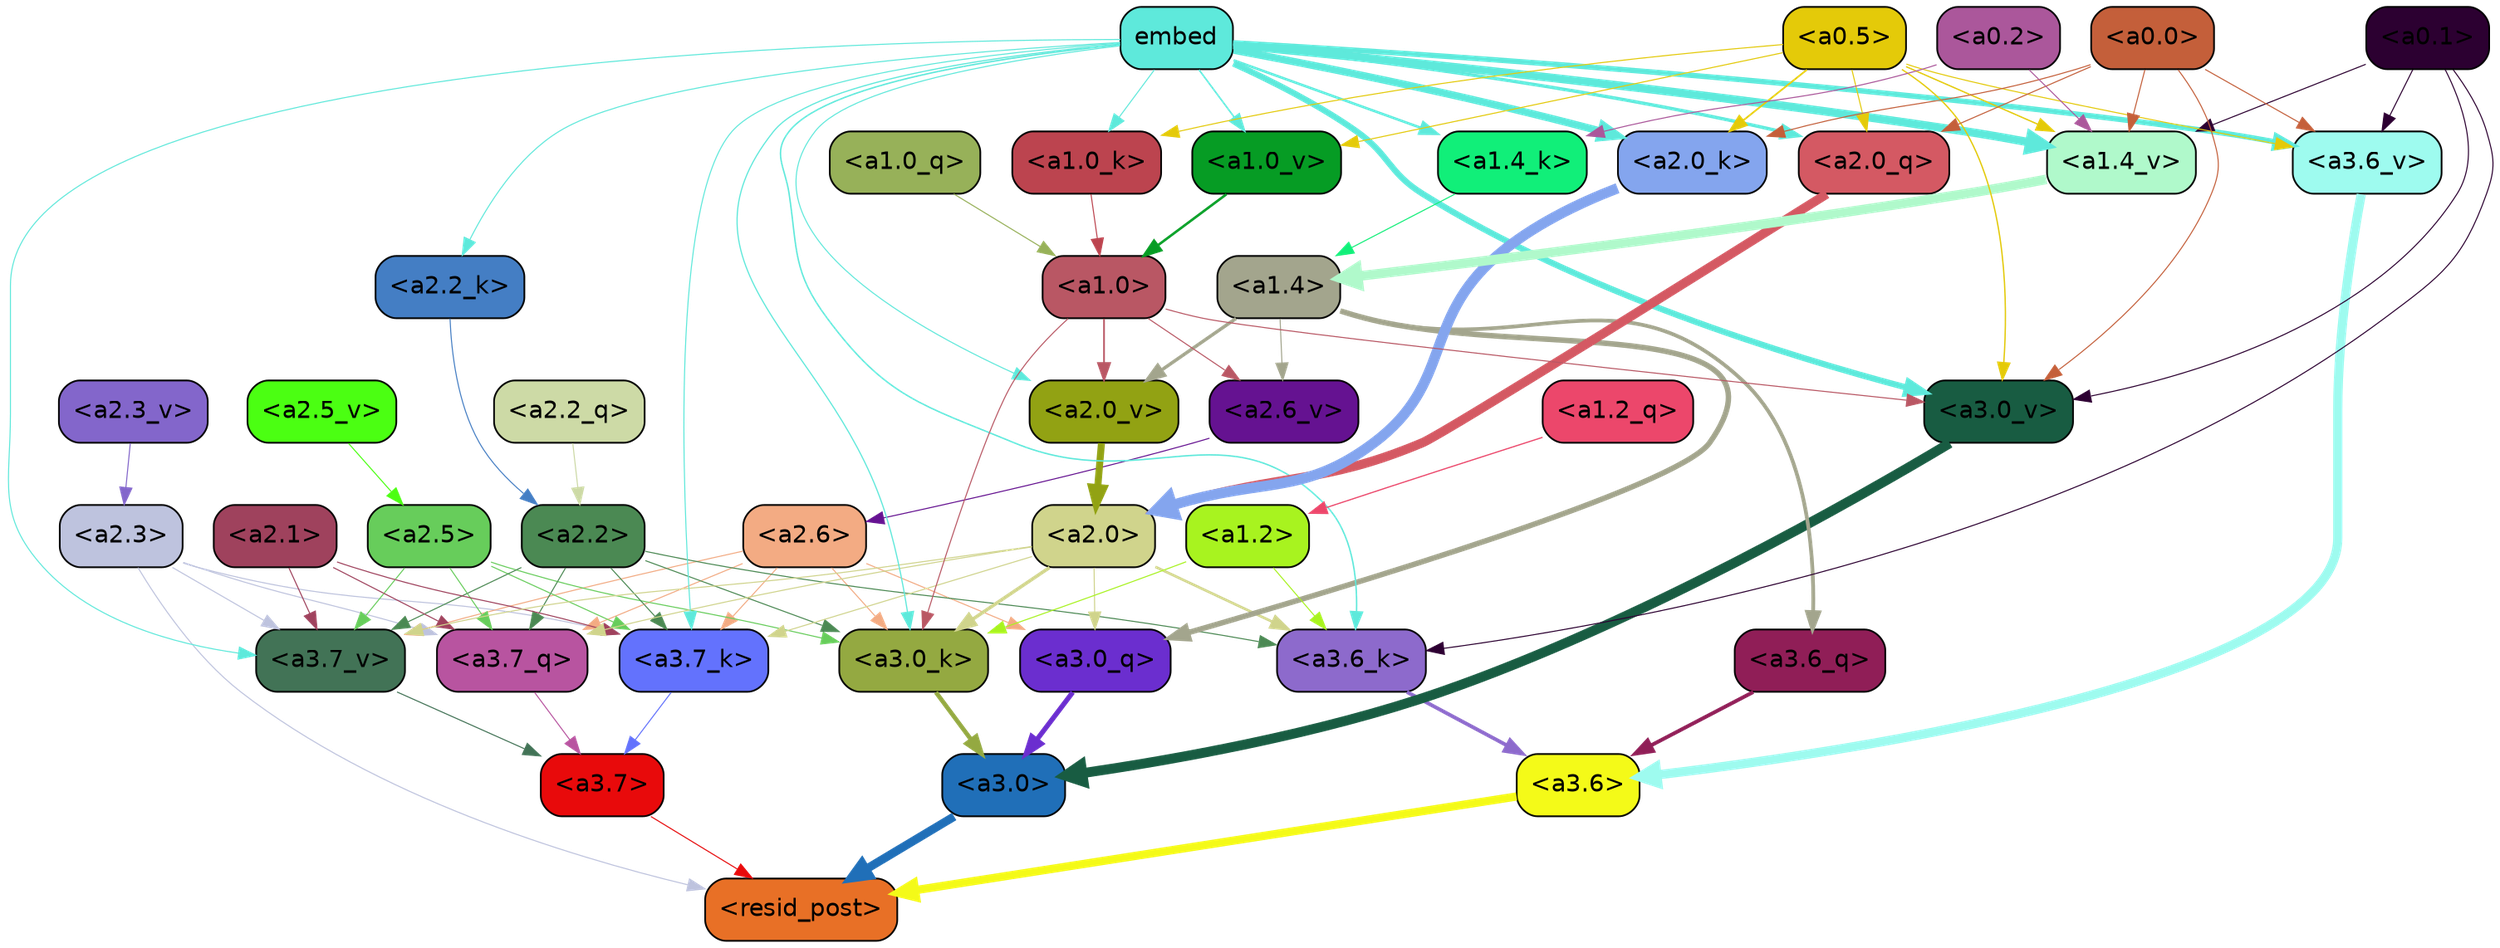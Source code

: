 strict digraph "" {
	graph [bgcolor=transparent,
		layout=dot,
		overlap=false,
		splines=true
	];
	"<a3.7>"	[color=black,
		fillcolor="#e80a0b",
		fontname=Helvetica,
		shape=box,
		style="filled, rounded"];
	"<resid_post>"	[color=black,
		fillcolor="#e87026",
		fontname=Helvetica,
		shape=box,
		style="filled, rounded"];
	"<a3.7>" -> "<resid_post>"	[color="#e80a0b",
		penwidth=0.6];
	"<a3.6>"	[color=black,
		fillcolor="#f4fa18",
		fontname=Helvetica,
		shape=box,
		style="filled, rounded"];
	"<a3.6>" -> "<resid_post>"	[color="#f4fa18",
		penwidth=4.7534414529800415];
	"<a3.0>"	[color=black,
		fillcolor="#206fb8",
		fontname=Helvetica,
		shape=box,
		style="filled, rounded"];
	"<a3.0>" -> "<resid_post>"	[color="#206fb8",
		penwidth=4.898576855659485];
	"<a2.3>"	[color=black,
		fillcolor="#bec3de",
		fontname=Helvetica,
		shape=box,
		style="filled, rounded"];
	"<a2.3>" -> "<resid_post>"	[color="#bec3de",
		penwidth=0.6];
	"<a3.7_q>"	[color=black,
		fillcolor="#b854a0",
		fontname=Helvetica,
		shape=box,
		style="filled, rounded"];
	"<a2.3>" -> "<a3.7_q>"	[color="#bec3de",
		penwidth=0.6];
	"<a3.7_k>"	[color=black,
		fillcolor="#6372fd",
		fontname=Helvetica,
		shape=box,
		style="filled, rounded"];
	"<a2.3>" -> "<a3.7_k>"	[color="#bec3de",
		penwidth=0.6];
	"<a3.7_v>"	[color=black,
		fillcolor="#427356",
		fontname=Helvetica,
		shape=box,
		style="filled, rounded"];
	"<a2.3>" -> "<a3.7_v>"	[color="#bec3de",
		penwidth=0.6];
	"<a3.7_q>" -> "<a3.7>"	[color="#b854a0",
		penwidth=0.6];
	"<a3.6_q>"	[color=black,
		fillcolor="#901e57",
		fontname=Helvetica,
		shape=box,
		style="filled, rounded"];
	"<a3.6_q>" -> "<a3.6>"	[color="#901e57",
		penwidth=2.160832464694977];
	"<a3.0_q>"	[color=black,
		fillcolor="#6b2ecf",
		fontname=Helvetica,
		shape=box,
		style="filled, rounded"];
	"<a3.0_q>" -> "<a3.0>"	[color="#6b2ecf",
		penwidth=2.870753765106201];
	"<a3.7_k>" -> "<a3.7>"	[color="#6372fd",
		penwidth=0.6];
	"<a3.6_k>"	[color=black,
		fillcolor="#8d6acc",
		fontname=Helvetica,
		shape=box,
		style="filled, rounded"];
	"<a3.6_k>" -> "<a3.6>"	[color="#8d6acc",
		penwidth=2.13908451795578];
	"<a3.0_k>"	[color=black,
		fillcolor="#94a941",
		fontname=Helvetica,
		shape=box,
		style="filled, rounded"];
	"<a3.0_k>" -> "<a3.0>"	[color="#94a941",
		penwidth=2.520303964614868];
	"<a3.7_v>" -> "<a3.7>"	[color="#427356",
		penwidth=0.6];
	"<a3.6_v>"	[color=black,
		fillcolor="#9efbef",
		fontname=Helvetica,
		shape=box,
		style="filled, rounded"];
	"<a3.6_v>" -> "<a3.6>"	[color="#9efbef",
		penwidth=5.297133803367615];
	"<a3.0_v>"	[color=black,
		fillcolor="#185c42",
		fontname=Helvetica,
		shape=box,
		style="filled, rounded"];
	"<a3.0_v>" -> "<a3.0>"	[color="#185c42",
		penwidth=5.680712580680847];
	"<a2.6>"	[color=black,
		fillcolor="#f3ab83",
		fontname=Helvetica,
		shape=box,
		style="filled, rounded"];
	"<a2.6>" -> "<a3.7_q>"	[color="#f3ab83",
		penwidth=0.6];
	"<a2.6>" -> "<a3.0_q>"	[color="#f3ab83",
		penwidth=0.6];
	"<a2.6>" -> "<a3.7_k>"	[color="#f3ab83",
		penwidth=0.6];
	"<a2.6>" -> "<a3.0_k>"	[color="#f3ab83",
		penwidth=0.6];
	"<a2.6>" -> "<a3.7_v>"	[color="#f3ab83",
		penwidth=0.6];
	"<a2.5>"	[color=black,
		fillcolor="#67cd5b",
		fontname=Helvetica,
		shape=box,
		style="filled, rounded"];
	"<a2.5>" -> "<a3.7_q>"	[color="#67cd5b",
		penwidth=0.6];
	"<a2.5>" -> "<a3.7_k>"	[color="#67cd5b",
		penwidth=0.6];
	"<a2.5>" -> "<a3.0_k>"	[color="#67cd5b",
		penwidth=0.6];
	"<a2.5>" -> "<a3.7_v>"	[color="#67cd5b",
		penwidth=0.6];
	"<a2.2>"	[color=black,
		fillcolor="#4b8953",
		fontname=Helvetica,
		shape=box,
		style="filled, rounded"];
	"<a2.2>" -> "<a3.7_q>"	[color="#4b8953",
		penwidth=0.6];
	"<a2.2>" -> "<a3.7_k>"	[color="#4b8953",
		penwidth=0.6];
	"<a2.2>" -> "<a3.6_k>"	[color="#4b8953",
		penwidth=0.6];
	"<a2.2>" -> "<a3.0_k>"	[color="#4b8953",
		penwidth=0.6];
	"<a2.2>" -> "<a3.7_v>"	[color="#4b8953",
		penwidth=0.6];
	"<a2.1>"	[color=black,
		fillcolor="#9f425d",
		fontname=Helvetica,
		shape=box,
		style="filled, rounded"];
	"<a2.1>" -> "<a3.7_q>"	[color="#9f425d",
		penwidth=0.6];
	"<a2.1>" -> "<a3.7_k>"	[color="#9f425d",
		penwidth=0.6];
	"<a2.1>" -> "<a3.7_v>"	[color="#9f425d",
		penwidth=0.6];
	"<a2.0>"	[color=black,
		fillcolor="#d0d48c",
		fontname=Helvetica,
		shape=box,
		style="filled, rounded"];
	"<a2.0>" -> "<a3.7_q>"	[color="#d0d48c",
		penwidth=0.6];
	"<a2.0>" -> "<a3.0_q>"	[color="#d0d48c",
		penwidth=0.6];
	"<a2.0>" -> "<a3.7_k>"	[color="#d0d48c",
		penwidth=0.6];
	"<a2.0>" -> "<a3.6_k>"	[color="#d0d48c",
		penwidth=1.4807794839143753];
	"<a2.0>" -> "<a3.0_k>"	[color="#d0d48c",
		penwidth=1.9436544477939606];
	"<a2.0>" -> "<a3.7_v>"	[color="#d0d48c",
		penwidth=0.6];
	"<a1.4>"	[color=black,
		fillcolor="#a3a58d",
		fontname=Helvetica,
		shape=box,
		style="filled, rounded"];
	"<a1.4>" -> "<a3.6_q>"	[color="#a3a58d",
		penwidth=2.1635248363018036];
	"<a1.4>" -> "<a3.0_q>"	[color="#a3a58d",
		penwidth=3.1362746953964233];
	"<a2.6_v>"	[color=black,
		fillcolor="#651291",
		fontname=Helvetica,
		shape=box,
		style="filled, rounded"];
	"<a1.4>" -> "<a2.6_v>"	[color="#a3a58d",
		penwidth=0.6];
	"<a2.0_v>"	[color=black,
		fillcolor="#92a213",
		fontname=Helvetica,
		shape=box,
		style="filled, rounded"];
	"<a1.4>" -> "<a2.0_v>"	[color="#a3a58d",
		penwidth=1.9271827340126038];
	embed	[color=black,
		fillcolor="#5ee9db",
		fontname=Helvetica,
		shape=box,
		style="filled, rounded"];
	embed -> "<a3.7_k>"	[color="#5ee9db",
		penwidth=0.6];
	embed -> "<a3.6_k>"	[color="#5ee9db",
		penwidth=0.8202246725559235];
	embed -> "<a3.0_k>"	[color="#5ee9db",
		penwidth=0.6771316379308701];
	embed -> "<a3.7_v>"	[color="#5ee9db",
		penwidth=0.6];
	embed -> "<a3.6_v>"	[color="#5ee9db",
		penwidth=3.067279100418091];
	embed -> "<a3.0_v>"	[color="#5ee9db",
		penwidth=3.5202720761299133];
	"<a2.0_q>"	[color=black,
		fillcolor="#d45963",
		fontname=Helvetica,
		shape=box,
		style="filled, rounded"];
	embed -> "<a2.0_q>"	[color="#5ee9db",
		penwidth=1.9194039106369019];
	"<a2.2_k>"	[color=black,
		fillcolor="#447ec4",
		fontname=Helvetica,
		shape=box,
		style="filled, rounded"];
	embed -> "<a2.2_k>"	[color="#5ee9db",
		penwidth=0.6];
	"<a2.0_k>"	[color=black,
		fillcolor="#84a5ee",
		fontname=Helvetica,
		shape=box,
		style="filled, rounded"];
	embed -> "<a2.0_k>"	[color="#5ee9db",
		penwidth=4.28515887260437];
	embed -> "<a2.0_v>"	[color="#5ee9db",
		penwidth=0.6];
	"<a1.4_k>"	[color=black,
		fillcolor="#11ef79",
		fontname=Helvetica,
		shape=box,
		style="filled, rounded"];
	embed -> "<a1.4_k>"	[color="#5ee9db",
		penwidth=1.441945195198059];
	"<a1.0_k>"	[color=black,
		fillcolor="#bc444f",
		fontname=Helvetica,
		shape=box,
		style="filled, rounded"];
	embed -> "<a1.0_k>"	[color="#5ee9db",
		penwidth=0.6];
	"<a1.4_v>"	[color=black,
		fillcolor="#b0f9cb",
		fontname=Helvetica,
		shape=box,
		style="filled, rounded"];
	embed -> "<a1.4_v>"	[color="#5ee9db",
		penwidth=4.830149412155151];
	"<a1.0_v>"	[color=black,
		fillcolor="#069c24",
		fontname=Helvetica,
		shape=box,
		style="filled, rounded"];
	embed -> "<a1.0_v>"	[color="#5ee9db",
		penwidth=0.8981428295373917];
	"<a1.2>"	[color=black,
		fillcolor="#a8f31f",
		fontname=Helvetica,
		shape=box,
		style="filled, rounded"];
	"<a1.2>" -> "<a3.6_k>"	[color="#a8f31f",
		penwidth=0.6];
	"<a1.2>" -> "<a3.0_k>"	[color="#a8f31f",
		penwidth=0.6];
	"<a0.1>"	[color=black,
		fillcolor="#2c0031",
		fontname=Helvetica,
		shape=box,
		style="filled, rounded"];
	"<a0.1>" -> "<a3.6_k>"	[color="#2c0031",
		penwidth=0.6];
	"<a0.1>" -> "<a3.6_v>"	[color="#2c0031",
		penwidth=0.6];
	"<a0.1>" -> "<a3.0_v>"	[color="#2c0031",
		penwidth=0.6];
	"<a0.1>" -> "<a1.4_v>"	[color="#2c0031",
		penwidth=0.6];
	"<a1.0>"	[color=black,
		fillcolor="#b95764",
		fontname=Helvetica,
		shape=box,
		style="filled, rounded"];
	"<a1.0>" -> "<a3.0_k>"	[color="#b95764",
		penwidth=0.6];
	"<a1.0>" -> "<a3.0_v>"	[color="#b95764",
		penwidth=0.6];
	"<a1.0>" -> "<a2.6_v>"	[color="#b95764",
		penwidth=0.6];
	"<a1.0>" -> "<a2.0_v>"	[color="#b95764",
		penwidth=0.9754131138324738];
	"<a0.5>"	[color=black,
		fillcolor="#e4ca09",
		fontname=Helvetica,
		shape=box,
		style="filled, rounded"];
	"<a0.5>" -> "<a3.6_v>"	[color="#e4ca09",
		penwidth=0.6];
	"<a0.5>" -> "<a3.0_v>"	[color="#e4ca09",
		penwidth=0.764040544629097];
	"<a0.5>" -> "<a2.0_q>"	[color="#e4ca09",
		penwidth=0.6];
	"<a0.5>" -> "<a2.0_k>"	[color="#e4ca09",
		penwidth=0.9763890504837036];
	"<a0.5>" -> "<a1.0_k>"	[color="#e4ca09",
		penwidth=0.6];
	"<a0.5>" -> "<a1.4_v>"	[color="#e4ca09",
		penwidth=0.7723740935325623];
	"<a0.5>" -> "<a1.0_v>"	[color="#e4ca09",
		penwidth=0.6];
	"<a0.0>"	[color=black,
		fillcolor="#c45f3a",
		fontname=Helvetica,
		shape=box,
		style="filled, rounded"];
	"<a0.0>" -> "<a3.6_v>"	[color="#c45f3a",
		penwidth=0.6];
	"<a0.0>" -> "<a3.0_v>"	[color="#c45f3a",
		penwidth=0.6];
	"<a0.0>" -> "<a2.0_q>"	[color="#c45f3a",
		penwidth=0.6];
	"<a0.0>" -> "<a2.0_k>"	[color="#c45f3a",
		penwidth=0.6];
	"<a0.0>" -> "<a1.4_v>"	[color="#c45f3a",
		penwidth=0.6];
	"<a2.2_q>"	[color=black,
		fillcolor="#cddaa6",
		fontname=Helvetica,
		shape=box,
		style="filled, rounded"];
	"<a2.2_q>" -> "<a2.2>"	[color="#cddaa6",
		penwidth=0.6];
	"<a2.0_q>" -> "<a2.0>"	[color="#d45963",
		penwidth=5.313405752182007];
	"<a2.2_k>" -> "<a2.2>"	[color="#447ec4",
		penwidth=0.6];
	"<a2.0_k>" -> "<a2.0>"	[color="#84a5ee",
		penwidth=6.029795527458191];
	"<a2.6_v>" -> "<a2.6>"	[color="#651291",
		penwidth=0.6];
	"<a2.5_v>"	[color=black,
		fillcolor="#4bff12",
		fontname=Helvetica,
		shape=box,
		style="filled, rounded"];
	"<a2.5_v>" -> "<a2.5>"	[color="#4bff12",
		penwidth=0.6];
	"<a2.3_v>"	[color=black,
		fillcolor="#8366cb",
		fontname=Helvetica,
		shape=box,
		style="filled, rounded"];
	"<a2.3_v>" -> "<a2.3>"	[color="#8366cb",
		penwidth=0.6];
	"<a2.0_v>" -> "<a2.0>"	[color="#92a213",
		penwidth=4.041402816772461];
	"<a1.2_q>"	[color=black,
		fillcolor="#ec476b",
		fontname=Helvetica,
		shape=box,
		style="filled, rounded"];
	"<a1.2_q>" -> "<a1.2>"	[color="#ec476b",
		penwidth=0.6924253702163696];
	"<a1.0_q>"	[color=black,
		fillcolor="#97b159",
		fontname=Helvetica,
		shape=box,
		style="filled, rounded"];
	"<a1.0_q>" -> "<a1.0>"	[color="#97b159",
		penwidth=0.6];
	"<a1.4_k>" -> "<a1.4>"	[color="#11ef79",
		penwidth=0.6];
	"<a1.0_k>" -> "<a1.0>"	[color="#bc444f",
		penwidth=0.6];
	"<a1.4_v>" -> "<a1.4>"	[color="#b0f9cb",
		penwidth=5.515027642250061];
	"<a1.0_v>" -> "<a1.0>"	[color="#069c24",
		penwidth=1.4252789914608002];
	"<a0.2>"	[color=black,
		fillcolor="#ab579b",
		fontname=Helvetica,
		shape=box,
		style="filled, rounded"];
	"<a0.2>" -> "<a1.4_k>"	[color="#ab579b",
		penwidth=0.6];
	"<a0.2>" -> "<a1.4_v>"	[color="#ab579b",
		penwidth=0.6];
}
